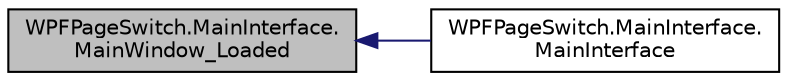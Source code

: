 digraph "WPFPageSwitch.MainInterface.MainWindow_Loaded"
{
  edge [fontname="Helvetica",fontsize="10",labelfontname="Helvetica",labelfontsize="10"];
  node [fontname="Helvetica",fontsize="10",shape=record];
  rankdir="LR";
  Node1 [label="WPFPageSwitch.MainInterface.\lMainWindow_Loaded",height=0.2,width=0.4,color="black", fillcolor="grey75", style="filled" fontcolor="black"];
  Node1 -> Node2 [dir="back",color="midnightblue",fontsize="10",style="solid",fontname="Helvetica"];
  Node2 [label="WPFPageSwitch.MainInterface.\lMainInterface",height=0.2,width=0.4,color="black", fillcolor="white", style="filled",URL="$dd/d22/class_w_p_f_page_switch_1_1_main_interface.html#af78a7f81f1fb22fa9495fda3ecbcbdb5",tooltip="Initializes a new instance of the MainWindow class. "];
}
